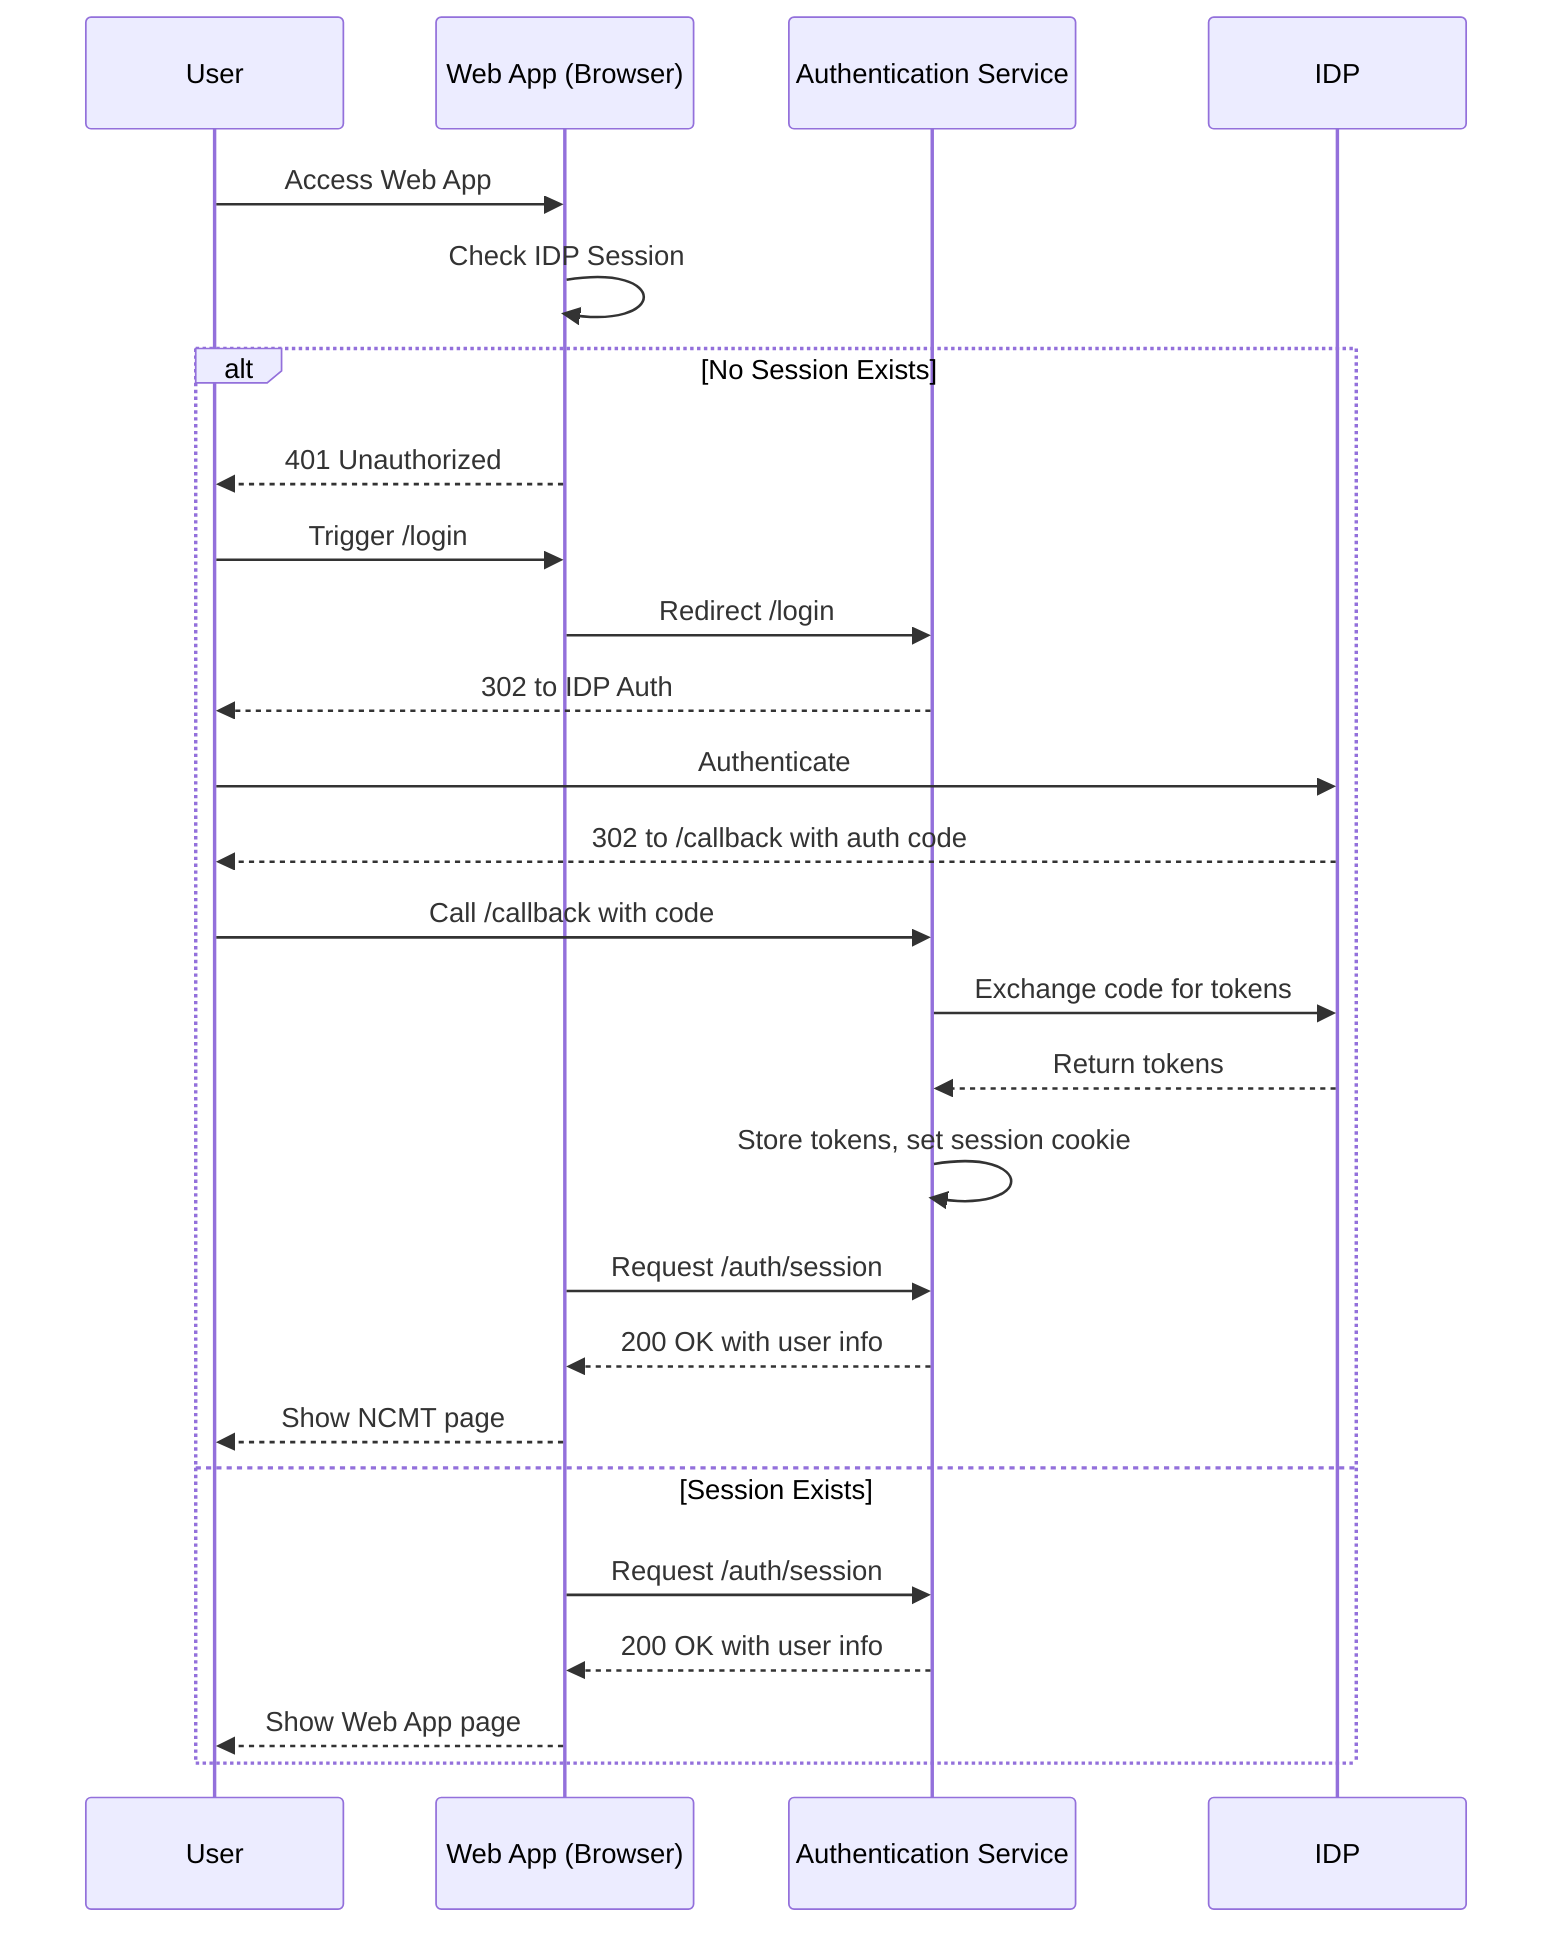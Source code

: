 sequenceDiagram
    participant User
    participant Web App (Browser)
    participant Authentication Service
    participant IDP

    User->>Web App (Browser): Access Web App
    Web App (Browser)->>Web App (Browser): Check IDP Session
    alt No Session Exists
        Web App (Browser)-->>User: 401 Unauthorized
        User->>Web App (Browser): Trigger /login
        Web App (Browser)->>Authentication Service: Redirect /login
        Authentication Service-->>User: 302 to IDP Auth
        User->>IDP: Authenticate
        IDP-->>User: 302 to /callback with auth code
        User->>Authentication Service: Call /callback with code
        Authentication Service->>IDP: Exchange code for tokens
        IDP-->>Authentication Service: Return tokens
        Authentication Service->>Authentication Service: Store tokens, set session cookie
        Web App (Browser)->>Authentication Service: Request /auth/session
        Authentication Service-->>Web App (Browser): 200 OK with user info
        Web App (Browser)-->>User: Show NCMT page
    else Session Exists
        Web App (Browser)->>Authentication Service: Request /auth/session
        Authentication Service-->>Web App (Browser): 200 OK with user info
        Web App (Browser)-->>User: Show Web App page
    end
